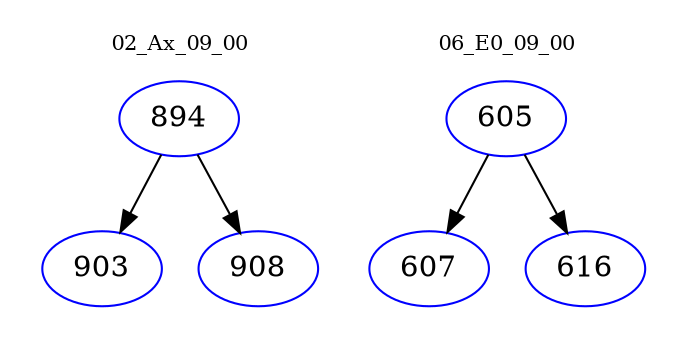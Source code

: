digraph{
subgraph cluster_0 {
color = white
label = "02_Ax_09_00";
fontsize=10;
T0_894 [label="894", color="blue"]
T0_894 -> T0_903 [color="black"]
T0_903 [label="903", color="blue"]
T0_894 -> T0_908 [color="black"]
T0_908 [label="908", color="blue"]
}
subgraph cluster_1 {
color = white
label = "06_E0_09_00";
fontsize=10;
T1_605 [label="605", color="blue"]
T1_605 -> T1_607 [color="black"]
T1_607 [label="607", color="blue"]
T1_605 -> T1_616 [color="black"]
T1_616 [label="616", color="blue"]
}
}
